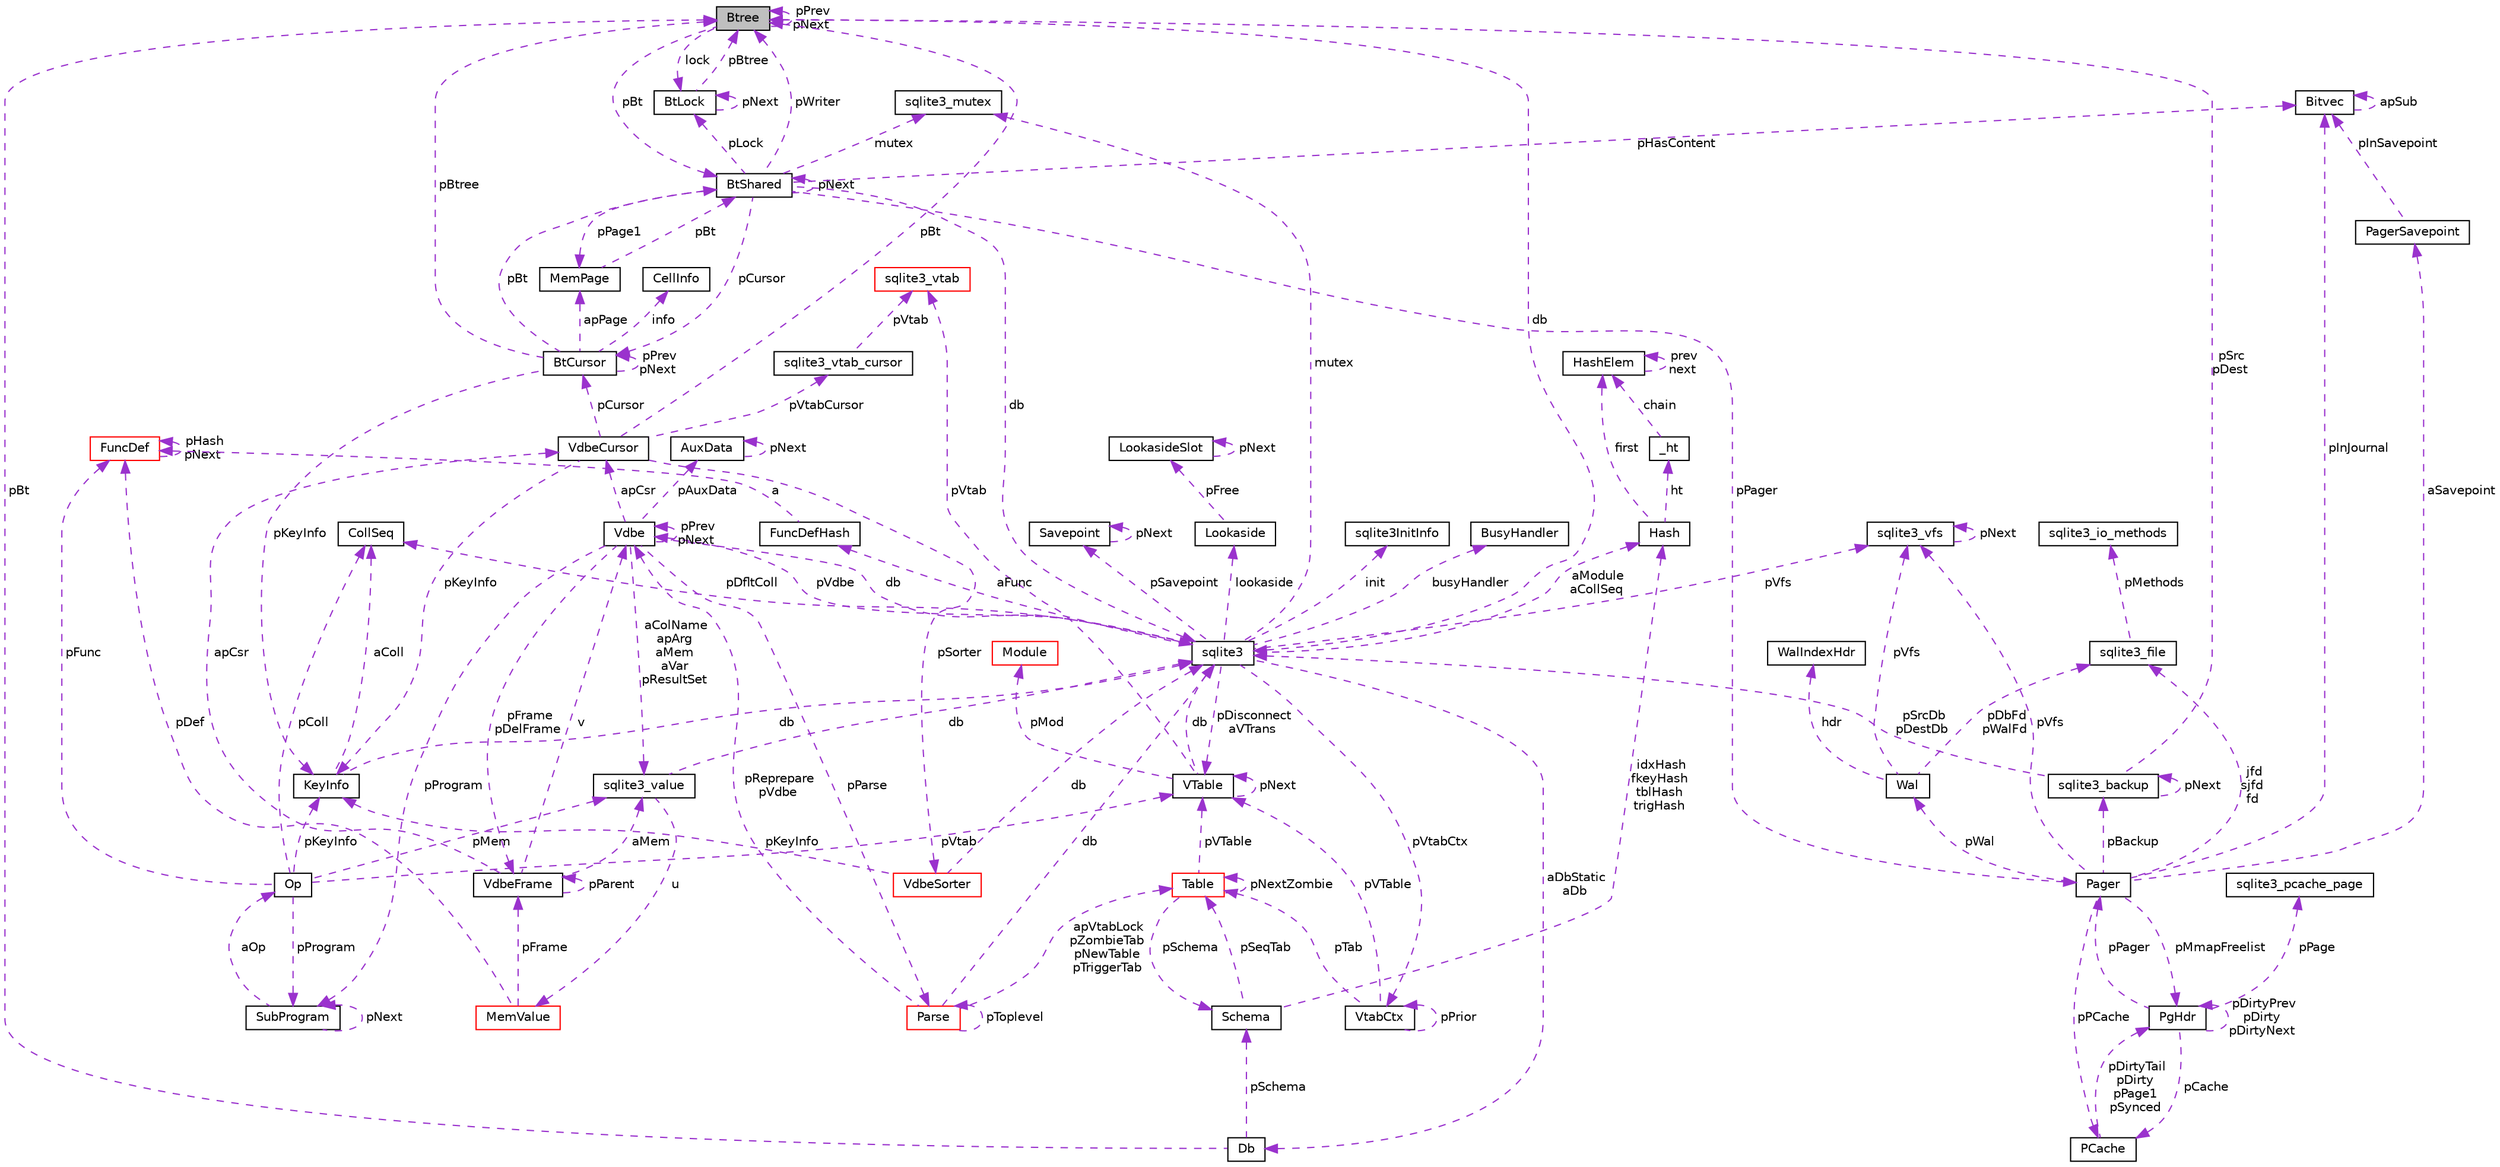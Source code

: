 digraph "Btree"
{
  edge [fontname="Helvetica",fontsize="10",labelfontname="Helvetica",labelfontsize="10"];
  node [fontname="Helvetica",fontsize="10",shape=record];
  Node1 [label="Btree",height=0.2,width=0.4,color="black", fillcolor="grey75", style="filled", fontcolor="black"];
  Node2 -> Node1 [dir="back",color="darkorchid3",fontsize="10",style="dashed",label=" pBt" ];
  Node2 [label="BtShared",height=0.2,width=0.4,color="black", fillcolor="white", style="filled",URL="$struct_bt_shared.html"];
  Node3 -> Node2 [dir="back",color="darkorchid3",fontsize="10",style="dashed",label=" pCursor" ];
  Node3 [label="BtCursor",height=0.2,width=0.4,color="black", fillcolor="white", style="filled",URL="$struct_bt_cursor.html"];
  Node3 -> Node3 [dir="back",color="darkorchid3",fontsize="10",style="dashed",label=" pPrev\npNext" ];
  Node4 -> Node3 [dir="back",color="darkorchid3",fontsize="10",style="dashed",label=" info" ];
  Node4 [label="CellInfo",height=0.2,width=0.4,color="black", fillcolor="white", style="filled",URL="$struct_cell_info.html"];
  Node2 -> Node3 [dir="back",color="darkorchid3",fontsize="10",style="dashed",label=" pBt" ];
  Node5 -> Node3 [dir="back",color="darkorchid3",fontsize="10",style="dashed",label=" apPage" ];
  Node5 [label="MemPage",height=0.2,width=0.4,color="black", fillcolor="white", style="filled",URL="$struct_mem_page.html"];
  Node2 -> Node5 [dir="back",color="darkorchid3",fontsize="10",style="dashed",label=" pBt" ];
  Node6 -> Node3 [dir="back",color="darkorchid3",fontsize="10",style="dashed",label=" pKeyInfo" ];
  Node6 [label="KeyInfo",height=0.2,width=0.4,color="black", fillcolor="white", style="filled",URL="$struct_key_info.html"];
  Node7 -> Node6 [dir="back",color="darkorchid3",fontsize="10",style="dashed",label=" db" ];
  Node7 [label="sqlite3",height=0.2,width=0.4,color="black", fillcolor="white", style="filled",URL="$structsqlite3.html"];
  Node8 -> Node7 [dir="back",color="darkorchid3",fontsize="10",style="dashed",label=" pVdbe" ];
  Node8 [label="Vdbe",height=0.2,width=0.4,color="black", fillcolor="white", style="filled",URL="$struct_vdbe.html"];
  Node8 -> Node8 [dir="back",color="darkorchid3",fontsize="10",style="dashed",label=" pPrev\npNext" ];
  Node9 -> Node8 [dir="back",color="darkorchid3",fontsize="10",style="dashed",label=" aColName\napArg\naMem\naVar\npResultSet" ];
  Node9 [label="sqlite3_value",height=0.2,width=0.4,color="black", fillcolor="white", style="filled",URL="$struct_mem.html"];
  Node10 -> Node9 [dir="back",color="darkorchid3",fontsize="10",style="dashed",label=" u" ];
  Node10 [label="MemValue",height=0.2,width=0.4,color="red", fillcolor="white", style="filled",URL="$union_mem_1_1_mem_value.html"];
  Node11 -> Node10 [dir="back",color="darkorchid3",fontsize="10",style="dashed",label=" pFrame" ];
  Node11 [label="VdbeFrame",height=0.2,width=0.4,color="black", fillcolor="white", style="filled",URL="$struct_vdbe_frame.html"];
  Node9 -> Node11 [dir="back",color="darkorchid3",fontsize="10",style="dashed",label=" aMem" ];
  Node8 -> Node11 [dir="back",color="darkorchid3",fontsize="10",style="dashed",label=" v" ];
  Node11 -> Node11 [dir="back",color="darkorchid3",fontsize="10",style="dashed",label=" pParent" ];
  Node12 -> Node11 [dir="back",color="darkorchid3",fontsize="10",style="dashed",label=" apCsr" ];
  Node12 [label="VdbeCursor",height=0.2,width=0.4,color="black", fillcolor="white", style="filled",URL="$struct_vdbe_cursor.html"];
  Node3 -> Node12 [dir="back",color="darkorchid3",fontsize="10",style="dashed",label=" pCursor" ];
  Node13 -> Node12 [dir="back",color="darkorchid3",fontsize="10",style="dashed",label=" pVtabCursor" ];
  Node13 [label="sqlite3_vtab_cursor",height=0.2,width=0.4,color="black", fillcolor="white", style="filled",URL="$structsqlite3__vtab__cursor.html"];
  Node14 -> Node13 [dir="back",color="darkorchid3",fontsize="10",style="dashed",label=" pVtab" ];
  Node14 [label="sqlite3_vtab",height=0.2,width=0.4,color="red", fillcolor="white", style="filled",URL="$structsqlite3__vtab.html"];
  Node15 -> Node12 [dir="back",color="darkorchid3",fontsize="10",style="dashed",label=" pSorter" ];
  Node15 [label="VdbeSorter",height=0.2,width=0.4,color="red", fillcolor="white", style="filled",URL="$struct_vdbe_sorter.html"];
  Node7 -> Node15 [dir="back",color="darkorchid3",fontsize="10",style="dashed",label=" db" ];
  Node6 -> Node15 [dir="back",color="darkorchid3",fontsize="10",style="dashed",label=" pKeyInfo" ];
  Node6 -> Node12 [dir="back",color="darkorchid3",fontsize="10",style="dashed",label=" pKeyInfo" ];
  Node1 -> Node12 [dir="back",color="darkorchid3",fontsize="10",style="dashed",label=" pBt" ];
  Node16 -> Node10 [dir="back",color="darkorchid3",fontsize="10",style="dashed",label=" pDef" ];
  Node16 [label="FuncDef",height=0.2,width=0.4,color="red", fillcolor="white", style="filled",URL="$struct_func_def.html"];
  Node16 -> Node16 [dir="back",color="darkorchid3",fontsize="10",style="dashed",label=" pHash\npNext" ];
  Node7 -> Node9 [dir="back",color="darkorchid3",fontsize="10",style="dashed",label=" db" ];
  Node7 -> Node8 [dir="back",color="darkorchid3",fontsize="10",style="dashed",label=" db" ];
  Node11 -> Node8 [dir="back",color="darkorchid3",fontsize="10",style="dashed",label=" pFrame\npDelFrame" ];
  Node17 -> Node8 [dir="back",color="darkorchid3",fontsize="10",style="dashed",label=" pAuxData" ];
  Node17 [label="AuxData",height=0.2,width=0.4,color="black", fillcolor="white", style="filled",URL="$struct_aux_data.html"];
  Node17 -> Node17 [dir="back",color="darkorchid3",fontsize="10",style="dashed",label=" pNext" ];
  Node18 -> Node8 [dir="back",color="darkorchid3",fontsize="10",style="dashed",label=" pProgram" ];
  Node18 [label="SubProgram",height=0.2,width=0.4,color="black", fillcolor="white", style="filled",URL="$struct_sub_program.html"];
  Node18 -> Node18 [dir="back",color="darkorchid3",fontsize="10",style="dashed",label=" pNext" ];
  Node19 -> Node18 [dir="back",color="darkorchid3",fontsize="10",style="dashed",label=" aOp" ];
  Node19 [label="Op",height=0.2,width=0.4,color="black", fillcolor="white", style="filled",URL="$struct_vdbe_op.html"];
  Node9 -> Node19 [dir="back",color="darkorchid3",fontsize="10",style="dashed",label=" pMem" ];
  Node20 -> Node19 [dir="back",color="darkorchid3",fontsize="10",style="dashed",label=" pColl" ];
  Node20 [label="CollSeq",height=0.2,width=0.4,color="black", fillcolor="white", style="filled",URL="$struct_coll_seq.html"];
  Node21 -> Node19 [dir="back",color="darkorchid3",fontsize="10",style="dashed",label=" pVtab" ];
  Node21 [label="VTable",height=0.2,width=0.4,color="black", fillcolor="white", style="filled",URL="$struct_v_table.html"];
  Node7 -> Node21 [dir="back",color="darkorchid3",fontsize="10",style="dashed",label=" db" ];
  Node21 -> Node21 [dir="back",color="darkorchid3",fontsize="10",style="dashed",label=" pNext" ];
  Node22 -> Node21 [dir="back",color="darkorchid3",fontsize="10",style="dashed",label=" pMod" ];
  Node22 [label="Module",height=0.2,width=0.4,color="red", fillcolor="white", style="filled",URL="$struct_module.html"];
  Node14 -> Node21 [dir="back",color="darkorchid3",fontsize="10",style="dashed",label=" pVtab" ];
  Node18 -> Node19 [dir="back",color="darkorchid3",fontsize="10",style="dashed",label=" pProgram" ];
  Node6 -> Node19 [dir="back",color="darkorchid3",fontsize="10",style="dashed",label=" pKeyInfo" ];
  Node16 -> Node19 [dir="back",color="darkorchid3",fontsize="10",style="dashed",label=" pFunc" ];
  Node12 -> Node8 [dir="back",color="darkorchid3",fontsize="10",style="dashed",label=" apCsr" ];
  Node23 -> Node8 [dir="back",color="darkorchid3",fontsize="10",style="dashed",label=" pParse" ];
  Node23 [label="Parse",height=0.2,width=0.4,color="red", fillcolor="white", style="filled",URL="$struct_parse.html"];
  Node8 -> Node23 [dir="back",color="darkorchid3",fontsize="10",style="dashed",label=" pReprepare\npVdbe" ];
  Node7 -> Node23 [dir="back",color="darkorchid3",fontsize="10",style="dashed",label=" db" ];
  Node24 -> Node23 [dir="back",color="darkorchid3",fontsize="10",style="dashed",label=" apVtabLock\npZombieTab\npNewTable\npTriggerTab" ];
  Node24 [label="Table",height=0.2,width=0.4,color="red", fillcolor="white", style="filled",URL="$struct_table.html"];
  Node25 -> Node24 [dir="back",color="darkorchid3",fontsize="10",style="dashed",label=" pSchema" ];
  Node25 [label="Schema",height=0.2,width=0.4,color="black", fillcolor="white", style="filled",URL="$struct_schema.html"];
  Node24 -> Node25 [dir="back",color="darkorchid3",fontsize="10",style="dashed",label=" pSeqTab" ];
  Node26 -> Node25 [dir="back",color="darkorchid3",fontsize="10",style="dashed",label=" idxHash\nfkeyHash\ntblHash\ntrigHash" ];
  Node26 [label="Hash",height=0.2,width=0.4,color="black", fillcolor="white", style="filled",URL="$struct_hash.html"];
  Node27 -> Node26 [dir="back",color="darkorchid3",fontsize="10",style="dashed",label=" ht" ];
  Node27 [label="_ht",height=0.2,width=0.4,color="black", fillcolor="white", style="filled",URL="$struct_hash_1_1__ht.html"];
  Node28 -> Node27 [dir="back",color="darkorchid3",fontsize="10",style="dashed",label=" chain" ];
  Node28 [label="HashElem",height=0.2,width=0.4,color="black", fillcolor="white", style="filled",URL="$struct_hash_elem.html"];
  Node28 -> Node28 [dir="back",color="darkorchid3",fontsize="10",style="dashed",label=" prev\nnext" ];
  Node28 -> Node26 [dir="back",color="darkorchid3",fontsize="10",style="dashed",label=" first" ];
  Node21 -> Node24 [dir="back",color="darkorchid3",fontsize="10",style="dashed",label=" pVTable" ];
  Node24 -> Node24 [dir="back",color="darkorchid3",fontsize="10",style="dashed",label=" pNextZombie" ];
  Node23 -> Node23 [dir="back",color="darkorchid3",fontsize="10",style="dashed",label=" pToplevel" ];
  Node29 -> Node7 [dir="back",color="darkorchid3",fontsize="10",style="dashed",label=" pSavepoint" ];
  Node29 [label="Savepoint",height=0.2,width=0.4,color="black", fillcolor="white", style="filled",URL="$struct_savepoint.html"];
  Node29 -> Node29 [dir="back",color="darkorchid3",fontsize="10",style="dashed",label=" pNext" ];
  Node30 -> Node7 [dir="back",color="darkorchid3",fontsize="10",style="dashed",label=" aFunc" ];
  Node30 [label="FuncDefHash",height=0.2,width=0.4,color="black", fillcolor="white", style="filled",URL="$struct_func_def_hash.html"];
  Node16 -> Node30 [dir="back",color="darkorchid3",fontsize="10",style="dashed",label=" a" ];
  Node31 -> Node7 [dir="back",color="darkorchid3",fontsize="10",style="dashed",label=" lookaside" ];
  Node31 [label="Lookaside",height=0.2,width=0.4,color="black", fillcolor="white", style="filled",URL="$struct_lookaside.html"];
  Node32 -> Node31 [dir="back",color="darkorchid3",fontsize="10",style="dashed",label=" pFree" ];
  Node32 [label="LookasideSlot",height=0.2,width=0.4,color="black", fillcolor="white", style="filled",URL="$struct_lookaside_slot.html"];
  Node32 -> Node32 [dir="back",color="darkorchid3",fontsize="10",style="dashed",label=" pNext" ];
  Node33 -> Node7 [dir="back",color="darkorchid3",fontsize="10",style="dashed",label=" mutex" ];
  Node33 [label="sqlite3_mutex",height=0.2,width=0.4,color="black", fillcolor="white", style="filled",URL="$structsqlite3__mutex.html"];
  Node34 -> Node7 [dir="back",color="darkorchid3",fontsize="10",style="dashed",label=" pVfs" ];
  Node34 [label="sqlite3_vfs",height=0.2,width=0.4,color="black", fillcolor="white", style="filled",URL="$structsqlite3__vfs.html"];
  Node34 -> Node34 [dir="back",color="darkorchid3",fontsize="10",style="dashed",label=" pNext" ];
  Node35 -> Node7 [dir="back",color="darkorchid3",fontsize="10",style="dashed",label=" init" ];
  Node35 [label="sqlite3InitInfo",height=0.2,width=0.4,color="black", fillcolor="white", style="filled",URL="$structsqlite3_1_1sqlite3_init_info.html"];
  Node36 -> Node7 [dir="back",color="darkorchid3",fontsize="10",style="dashed",label=" busyHandler" ];
  Node36 [label="BusyHandler",height=0.2,width=0.4,color="black", fillcolor="white", style="filled",URL="$struct_busy_handler.html"];
  Node37 -> Node7 [dir="back",color="darkorchid3",fontsize="10",style="dashed",label=" pVtabCtx" ];
  Node37 [label="VtabCtx",height=0.2,width=0.4,color="black", fillcolor="white", style="filled",URL="$struct_vtab_ctx.html"];
  Node37 -> Node37 [dir="back",color="darkorchid3",fontsize="10",style="dashed",label=" pPrior" ];
  Node21 -> Node37 [dir="back",color="darkorchid3",fontsize="10",style="dashed",label=" pVTable" ];
  Node24 -> Node37 [dir="back",color="darkorchid3",fontsize="10",style="dashed",label=" pTab" ];
  Node20 -> Node7 [dir="back",color="darkorchid3",fontsize="10",style="dashed",label=" pDfltColl" ];
  Node21 -> Node7 [dir="back",color="darkorchid3",fontsize="10",style="dashed",label=" pDisconnect\naVTrans" ];
  Node38 -> Node7 [dir="back",color="darkorchid3",fontsize="10",style="dashed",label=" aDbStatic\naDb" ];
  Node38 [label="Db",height=0.2,width=0.4,color="black", fillcolor="white", style="filled",URL="$struct_db.html"];
  Node25 -> Node38 [dir="back",color="darkorchid3",fontsize="10",style="dashed",label=" pSchema" ];
  Node1 -> Node38 [dir="back",color="darkorchid3",fontsize="10",style="dashed",label=" pBt" ];
  Node26 -> Node7 [dir="back",color="darkorchid3",fontsize="10",style="dashed",label=" aModule\naCollSeq" ];
  Node20 -> Node6 [dir="back",color="darkorchid3",fontsize="10",style="dashed",label=" aColl" ];
  Node1 -> Node3 [dir="back",color="darkorchid3",fontsize="10",style="dashed",label=" pBtree" ];
  Node2 -> Node2 [dir="back",color="darkorchid3",fontsize="10",style="dashed",label=" pNext" ];
  Node7 -> Node2 [dir="back",color="darkorchid3",fontsize="10",style="dashed",label=" db" ];
  Node39 -> Node2 [dir="back",color="darkorchid3",fontsize="10",style="dashed",label=" pHasContent" ];
  Node39 [label="Bitvec",height=0.2,width=0.4,color="black", fillcolor="white", style="filled",URL="$struct_bitvec.html"];
  Node39 -> Node39 [dir="back",color="darkorchid3",fontsize="10",style="dashed",label=" apSub" ];
  Node33 -> Node2 [dir="back",color="darkorchid3",fontsize="10",style="dashed",label=" mutex" ];
  Node40 -> Node2 [dir="back",color="darkorchid3",fontsize="10",style="dashed",label=" pLock" ];
  Node40 [label="BtLock",height=0.2,width=0.4,color="black", fillcolor="white", style="filled",URL="$struct_bt_lock.html"];
  Node40 -> Node40 [dir="back",color="darkorchid3",fontsize="10",style="dashed",label=" pNext" ];
  Node1 -> Node40 [dir="back",color="darkorchid3",fontsize="10",style="dashed",label=" pBtree" ];
  Node5 -> Node2 [dir="back",color="darkorchid3",fontsize="10",style="dashed",label=" pPage1" ];
  Node1 -> Node2 [dir="back",color="darkorchid3",fontsize="10",style="dashed",label=" pWriter" ];
  Node41 -> Node2 [dir="back",color="darkorchid3",fontsize="10",style="dashed",label=" pPager" ];
  Node41 [label="Pager",height=0.2,width=0.4,color="black", fillcolor="white", style="filled",URL="$struct_pager.html"];
  Node42 -> Node41 [dir="back",color="darkorchid3",fontsize="10",style="dashed",label=" pPCache" ];
  Node42 [label="PCache",height=0.2,width=0.4,color="black", fillcolor="white", style="filled",URL="$struct_p_cache.html"];
  Node43 -> Node42 [dir="back",color="darkorchid3",fontsize="10",style="dashed",label=" pDirtyTail\npDirty\npPage1\npSynced" ];
  Node43 [label="PgHdr",height=0.2,width=0.4,color="black", fillcolor="white", style="filled",URL="$struct_pg_hdr.html"];
  Node44 -> Node43 [dir="back",color="darkorchid3",fontsize="10",style="dashed",label=" pPage" ];
  Node44 [label="sqlite3_pcache_page",height=0.2,width=0.4,color="black", fillcolor="white", style="filled",URL="$structsqlite3__pcache__page.html"];
  Node42 -> Node43 [dir="back",color="darkorchid3",fontsize="10",style="dashed",label=" pCache" ];
  Node43 -> Node43 [dir="back",color="darkorchid3",fontsize="10",style="dashed",label=" pDirtyPrev\npDirty\npDirtyNext" ];
  Node41 -> Node43 [dir="back",color="darkorchid3",fontsize="10",style="dashed",label=" pPager" ];
  Node45 -> Node41 [dir="back",color="darkorchid3",fontsize="10",style="dashed",label=" pBackup" ];
  Node45 [label="sqlite3_backup",height=0.2,width=0.4,color="black", fillcolor="white", style="filled",URL="$structsqlite3__backup.html"];
  Node45 -> Node45 [dir="back",color="darkorchid3",fontsize="10",style="dashed",label=" pNext" ];
  Node7 -> Node45 [dir="back",color="darkorchid3",fontsize="10",style="dashed",label=" pSrcDb\npDestDb" ];
  Node1 -> Node45 [dir="back",color="darkorchid3",fontsize="10",style="dashed",label=" pSrc\npDest" ];
  Node39 -> Node41 [dir="back",color="darkorchid3",fontsize="10",style="dashed",label=" pInJournal" ];
  Node46 -> Node41 [dir="back",color="darkorchid3",fontsize="10",style="dashed",label=" jfd\nsjfd\nfd" ];
  Node46 [label="sqlite3_file",height=0.2,width=0.4,color="black", fillcolor="white", style="filled",URL="$structsqlite3__file.html"];
  Node47 -> Node46 [dir="back",color="darkorchid3",fontsize="10",style="dashed",label=" pMethods" ];
  Node47 [label="sqlite3_io_methods",height=0.2,width=0.4,color="black", fillcolor="white", style="filled",URL="$structsqlite3__io__methods.html"];
  Node34 -> Node41 [dir="back",color="darkorchid3",fontsize="10",style="dashed",label=" pVfs" ];
  Node43 -> Node41 [dir="back",color="darkorchid3",fontsize="10",style="dashed",label=" pMmapFreelist" ];
  Node48 -> Node41 [dir="back",color="darkorchid3",fontsize="10",style="dashed",label=" pWal" ];
  Node48 [label="Wal",height=0.2,width=0.4,color="black", fillcolor="white", style="filled",URL="$struct_wal.html"];
  Node46 -> Node48 [dir="back",color="darkorchid3",fontsize="10",style="dashed",label=" pDbFd\npWalFd" ];
  Node34 -> Node48 [dir="back",color="darkorchid3",fontsize="10",style="dashed",label=" pVfs" ];
  Node49 -> Node48 [dir="back",color="darkorchid3",fontsize="10",style="dashed",label=" hdr" ];
  Node49 [label="WalIndexHdr",height=0.2,width=0.4,color="black", fillcolor="white", style="filled",URL="$struct_wal_index_hdr.html"];
  Node50 -> Node41 [dir="back",color="darkorchid3",fontsize="10",style="dashed",label=" aSavepoint" ];
  Node50 [label="PagerSavepoint",height=0.2,width=0.4,color="black", fillcolor="white", style="filled",URL="$struct_pager_savepoint.html"];
  Node39 -> Node50 [dir="back",color="darkorchid3",fontsize="10",style="dashed",label=" pInSavepoint" ];
  Node7 -> Node1 [dir="back",color="darkorchid3",fontsize="10",style="dashed",label=" db" ];
  Node40 -> Node1 [dir="back",color="darkorchid3",fontsize="10",style="dashed",label=" lock" ];
  Node1 -> Node1 [dir="back",color="darkorchid3",fontsize="10",style="dashed",label=" pPrev\npNext" ];
}
